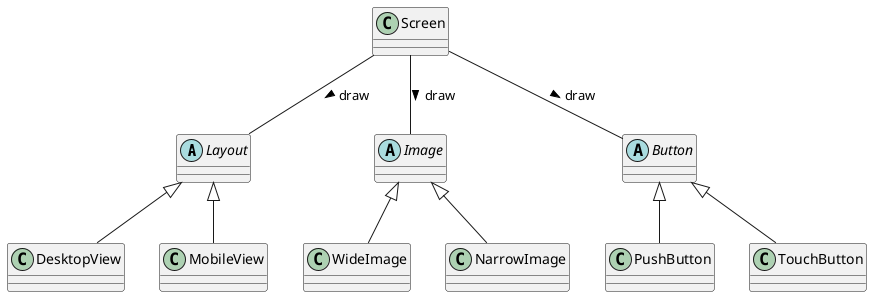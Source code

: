 @startuml
abstract class Layout
abstract  class Image
abstract  class Button


class DesktopView extends Layout
class WideImage extends Image
class PushButton extends Button


class MobileView extends Layout
class NarrowImage extends Image
class TouchButton extends Button


class Screen

Screen -- Layout: draw >
Screen -- Image: draw >
Screen -- Button: draw >
@enduml